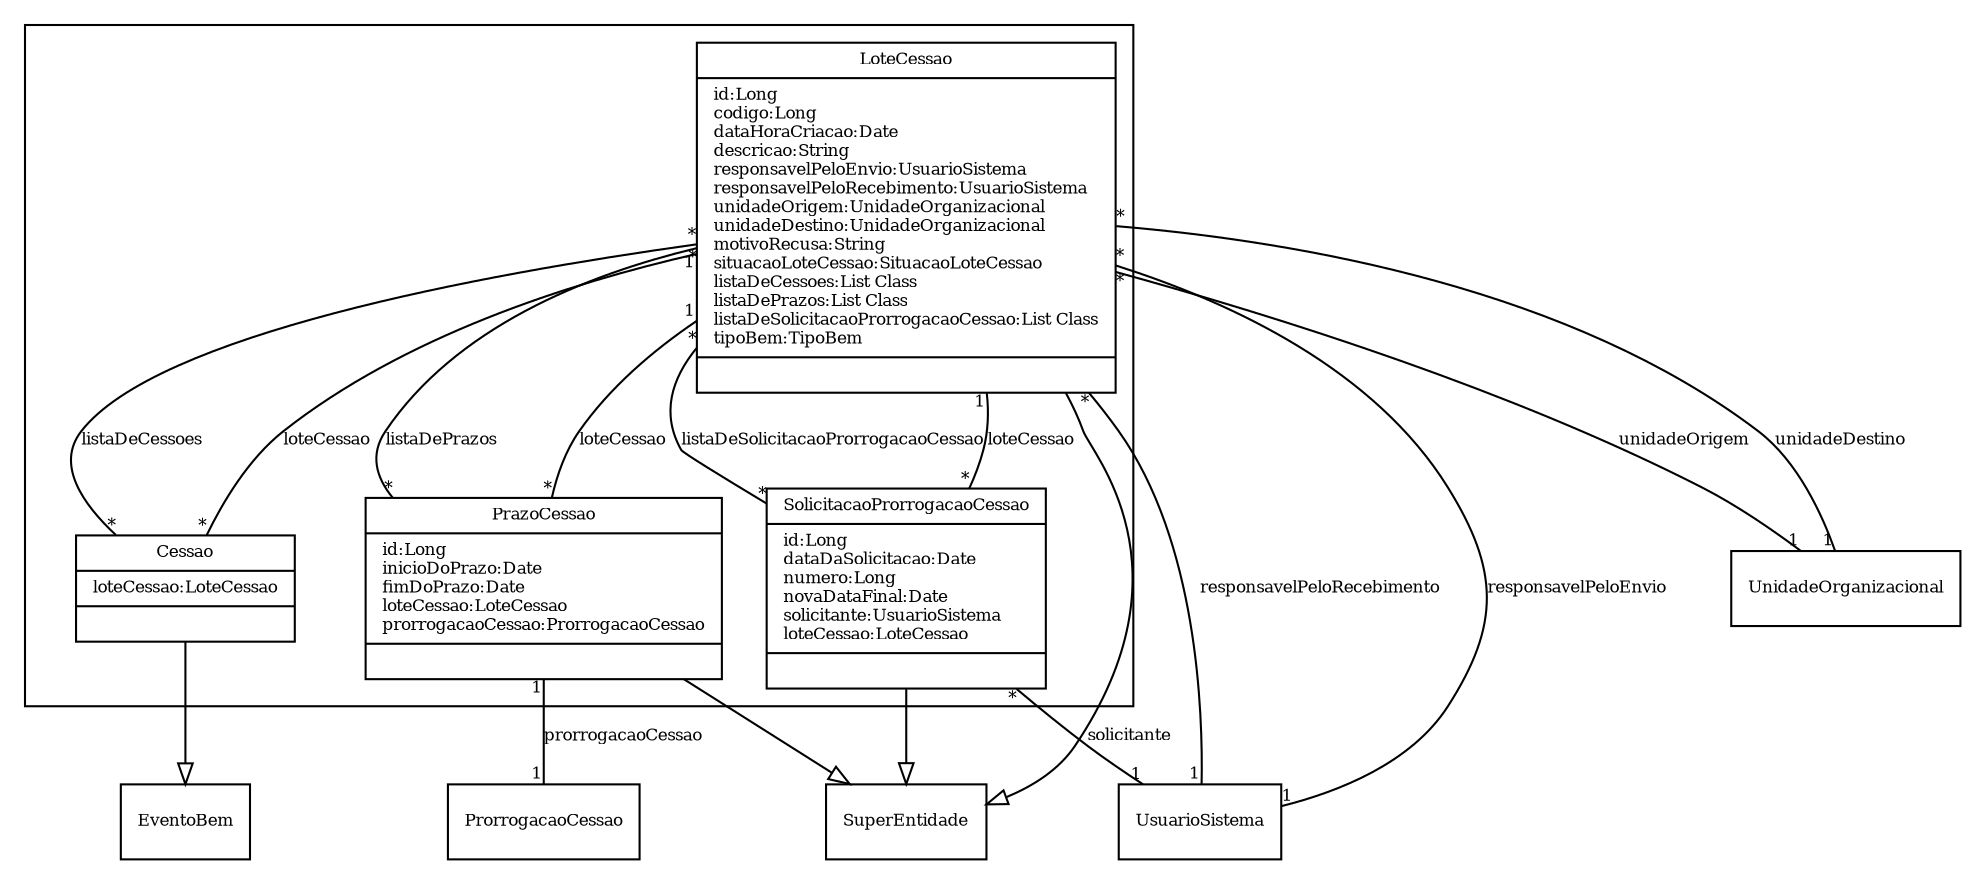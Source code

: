 digraph G{
fontname = "Times-Roman"
fontsize = 8

node [
        fontname = "Times-Roman"
        fontsize = 8
        shape = "record"
]

edge [
        fontname = "Times-Roman"
        fontsize = 8
]

subgraph clusterSOLICITACAO_DE_CESSAO_DE_BEM_MOVEL
{
LoteCessao [label = "{LoteCessao|id:Long\lcodigo:Long\ldataHoraCriacao:Date\ldescricao:String\lresponsavelPeloEnvio:UsuarioSistema\lresponsavelPeloRecebimento:UsuarioSistema\lunidadeOrigem:UnidadeOrganizacional\lunidadeDestino:UnidadeOrganizacional\lmotivoRecusa:String\lsituacaoLoteCessao:SituacaoLoteCessao\llistaDeCessoes:List Class\llistaDePrazos:List Class\llistaDeSolicitacaoProrrogacaoCessao:List Class\ltipoBem:TipoBem\l|\l}"]
Cessao [label = "{Cessao|loteCessao:LoteCessao\l|\l}"]
PrazoCessao [label = "{PrazoCessao|id:Long\linicioDoPrazo:Date\lfimDoPrazo:Date\lloteCessao:LoteCessao\lprorrogacaoCessao:ProrrogacaoCessao\l|\l}"]
SolicitacaoProrrogacaoCessao [label = "{SolicitacaoProrrogacaoCessao|id:Long\ldataDaSolicitacao:Date\lnumero:Long\lnovaDataFinal:Date\lsolicitante:UsuarioSistema\lloteCessao:LoteCessao\l|\l}"]
}
edge [arrowhead = "none" headlabel = "1" taillabel = "*"] LoteCessao -> UsuarioSistema [label = "responsavelPeloEnvio"]
edge [arrowhead = "none" headlabel = "1" taillabel = "*"] LoteCessao -> UsuarioSistema [label = "responsavelPeloRecebimento"]
edge [arrowhead = "none" headlabel = "1" taillabel = "*"] LoteCessao -> UnidadeOrganizacional [label = "unidadeOrigem"]
edge [arrowhead = "none" headlabel = "1" taillabel = "*"] LoteCessao -> UnidadeOrganizacional [label = "unidadeDestino"]
edge [arrowhead = "none" headlabel = "*" taillabel = "*"] LoteCessao -> Cessao [label = "listaDeCessoes"]
edge [arrowhead = "none" headlabel = "*" taillabel = "*"] LoteCessao -> PrazoCessao [label = "listaDePrazos"]
edge [arrowhead = "none" headlabel = "*" taillabel = "*"] LoteCessao -> SolicitacaoProrrogacaoCessao [label = "listaDeSolicitacaoProrrogacaoCessao"]
edge [ arrowhead = "empty" headlabel = "" taillabel = ""] LoteCessao -> SuperEntidade
edge [arrowhead = "none" headlabel = "1" taillabel = "*"] Cessao -> LoteCessao [label = "loteCessao"]
edge [ arrowhead = "empty" headlabel = "" taillabel = ""] Cessao -> EventoBem
edge [arrowhead = "none" headlabel = "1" taillabel = "*"] PrazoCessao -> LoteCessao [label = "loteCessao"]
edge [arrowhead = "none" headlabel = "1" taillabel = "1"] PrazoCessao -> ProrrogacaoCessao [label = "prorrogacaoCessao"]
edge [ arrowhead = "empty" headlabel = "" taillabel = ""] PrazoCessao -> SuperEntidade
edge [arrowhead = "none" headlabel = "1" taillabel = "*"] SolicitacaoProrrogacaoCessao -> UsuarioSistema [label = "solicitante"]
edge [arrowhead = "none" headlabel = "1" taillabel = "*"] SolicitacaoProrrogacaoCessao -> LoteCessao [label = "loteCessao"]
edge [ arrowhead = "empty" headlabel = "" taillabel = ""] SolicitacaoProrrogacaoCessao -> SuperEntidade
}
